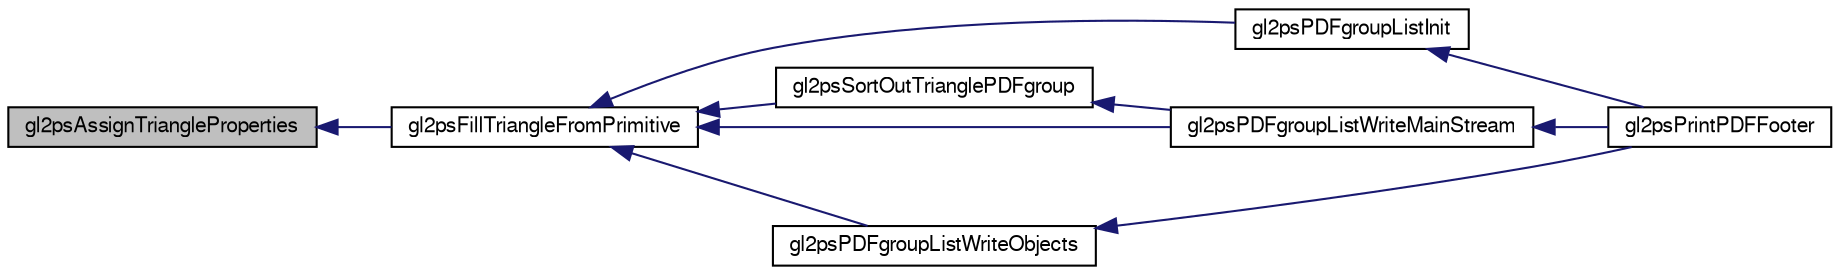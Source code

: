digraph G
{
  edge [fontname="FreeSans",fontsize="10",labelfontname="FreeSans",labelfontsize="10"];
  node [fontname="FreeSans",fontsize="10",shape=record];
  rankdir="LR";
  Node1 [label="gl2psAssignTriangleProperties",height=0.2,width=0.4,color="black", fillcolor="grey75", style="filled" fontcolor="black"];
  Node1 -> Node2 [dir="back",color="midnightblue",fontsize="10",style="solid",fontname="FreeSans"];
  Node2 [label="gl2psFillTriangleFromPrimitive",height=0.2,width=0.4,color="black", fillcolor="white", style="filled",URL="$gl2ps_8c.html#afcf3c1ad52b5e7bc56dbfd47413b0195"];
  Node2 -> Node3 [dir="back",color="midnightblue",fontsize="10",style="solid",fontname="FreeSans"];
  Node3 [label="gl2psPDFgroupListInit",height=0.2,width=0.4,color="black", fillcolor="white", style="filled",URL="$gl2ps_8c.html#ab457d25e4822ea736c783f579aa95637"];
  Node3 -> Node4 [dir="back",color="midnightblue",fontsize="10",style="solid",fontname="FreeSans"];
  Node4 [label="gl2psPrintPDFFooter",height=0.2,width=0.4,color="black", fillcolor="white", style="filled",URL="$gl2ps_8c.html#a9c59e0e0b768cf1f16d50b0c6be1863a"];
  Node2 -> Node5 [dir="back",color="midnightblue",fontsize="10",style="solid",fontname="FreeSans"];
  Node5 [label="gl2psSortOutTrianglePDFgroup",height=0.2,width=0.4,color="black", fillcolor="white", style="filled",URL="$gl2ps_8c.html#a93eaba1646465c27c2bedb2a8dc52438"];
  Node5 -> Node6 [dir="back",color="midnightblue",fontsize="10",style="solid",fontname="FreeSans"];
  Node6 [label="gl2psPDFgroupListWriteMainStream",height=0.2,width=0.4,color="black", fillcolor="white", style="filled",URL="$gl2ps_8c.html#a35139168f094ebdf9a521777d62f8ae8"];
  Node6 -> Node4 [dir="back",color="midnightblue",fontsize="10",style="solid",fontname="FreeSans"];
  Node2 -> Node6 [dir="back",color="midnightblue",fontsize="10",style="solid",fontname="FreeSans"];
  Node2 -> Node7 [dir="back",color="midnightblue",fontsize="10",style="solid",fontname="FreeSans"];
  Node7 [label="gl2psPDFgroupListWriteObjects",height=0.2,width=0.4,color="black", fillcolor="white", style="filled",URL="$gl2ps_8c.html#aaabeac9e752b9df747c77df07e417a9f"];
  Node7 -> Node4 [dir="back",color="midnightblue",fontsize="10",style="solid",fontname="FreeSans"];
}
